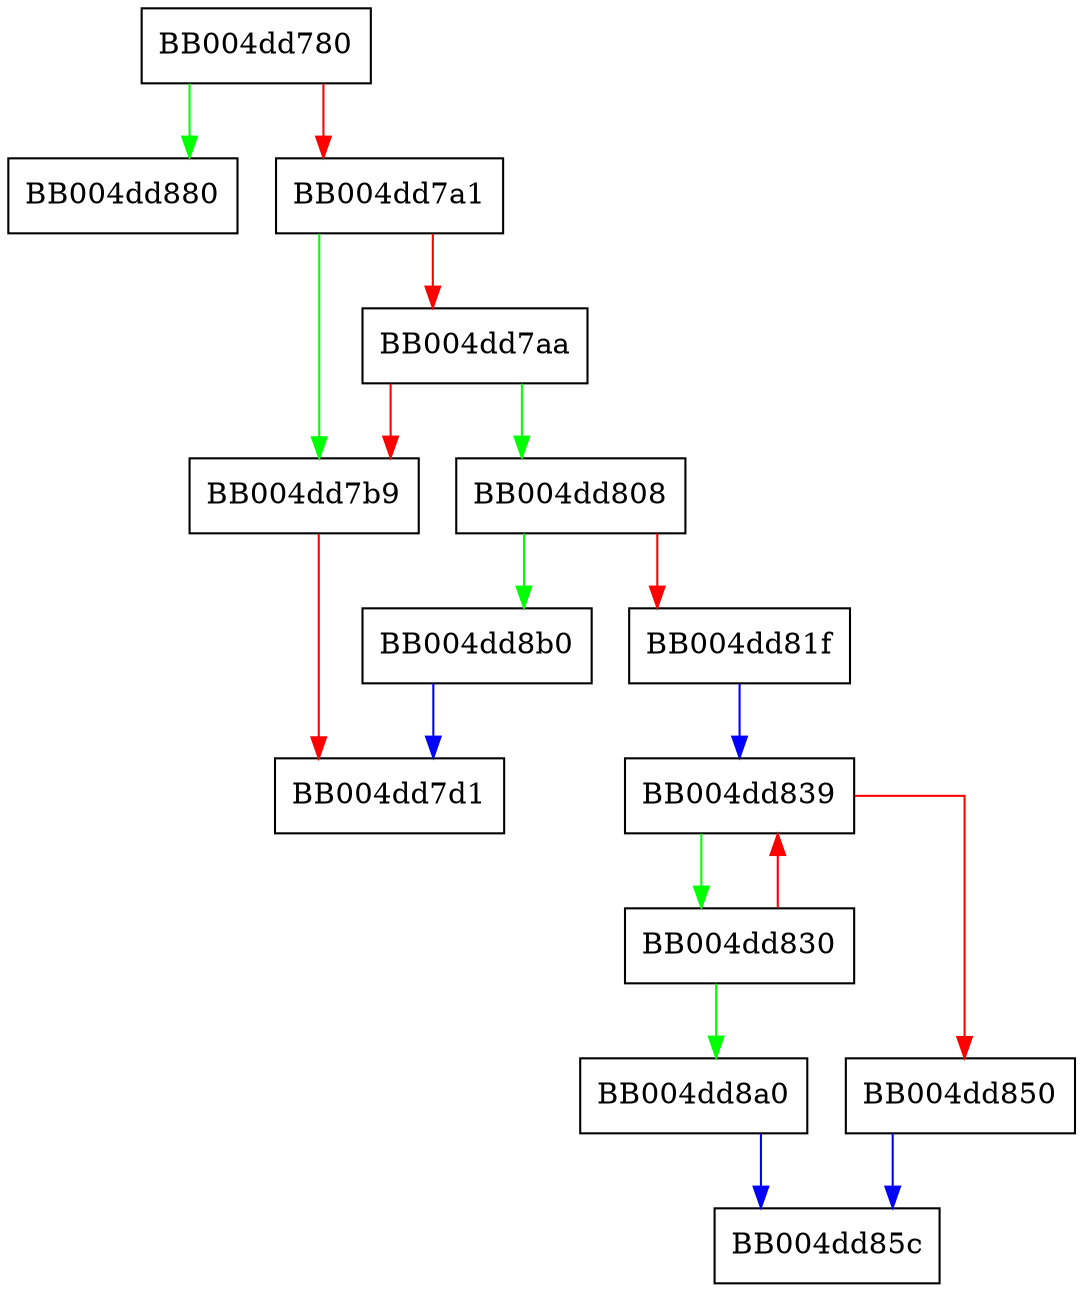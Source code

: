 digraph tls_parse_ctos_client_cert_type {
  node [shape="box"];
  graph [splines=ortho];
  BB004dd780 -> BB004dd880 [color="green"];
  BB004dd780 -> BB004dd7a1 [color="red"];
  BB004dd7a1 -> BB004dd7b9 [color="green"];
  BB004dd7a1 -> BB004dd7aa [color="red"];
  BB004dd7aa -> BB004dd808 [color="green"];
  BB004dd7aa -> BB004dd7b9 [color="red"];
  BB004dd7b9 -> BB004dd7d1 [color="red"];
  BB004dd808 -> BB004dd8b0 [color="green"];
  BB004dd808 -> BB004dd81f [color="red"];
  BB004dd81f -> BB004dd839 [color="blue"];
  BB004dd830 -> BB004dd8a0 [color="green"];
  BB004dd830 -> BB004dd839 [color="red"];
  BB004dd839 -> BB004dd830 [color="green"];
  BB004dd839 -> BB004dd850 [color="red"];
  BB004dd850 -> BB004dd85c [color="blue"];
  BB004dd8a0 -> BB004dd85c [color="blue"];
  BB004dd8b0 -> BB004dd7d1 [color="blue"];
}
